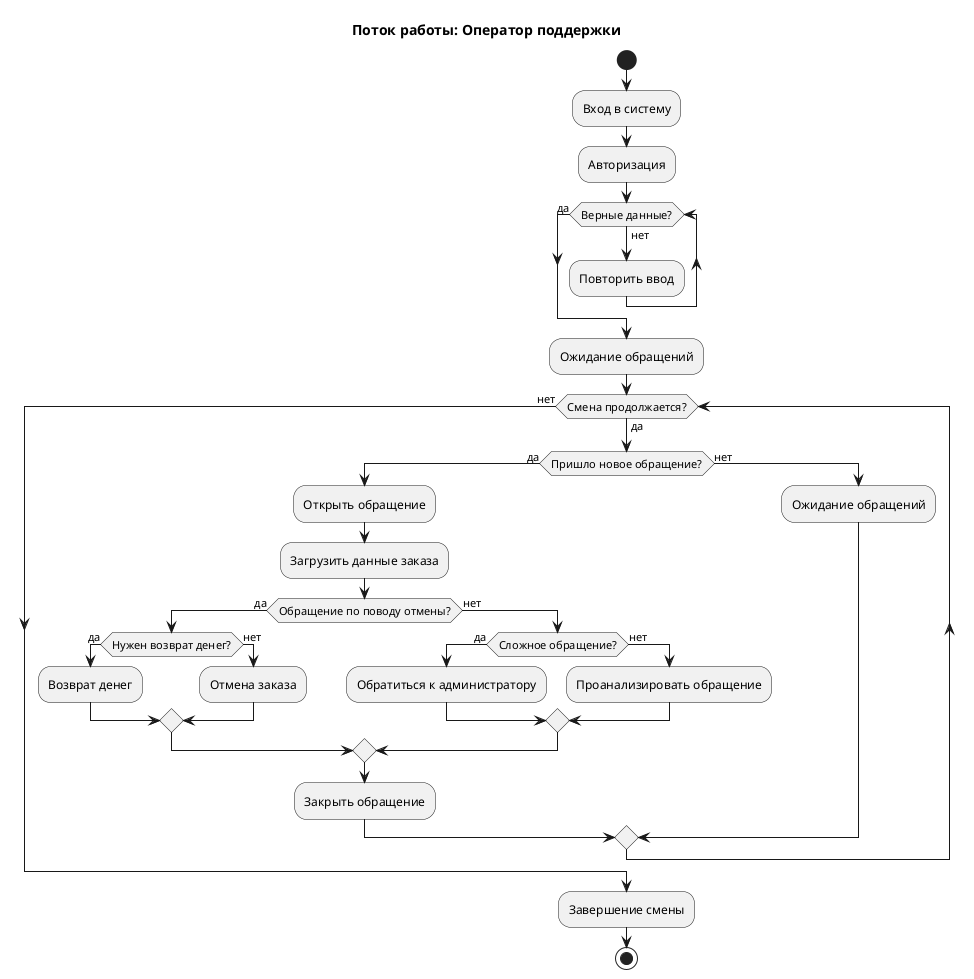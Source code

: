 @startuml
title Поток работы: Оператор поддержки
skinparam defaultFontName "Arial"
start
:Вход в систему;
:Авторизация;

while (Верные данные?) is (нет)
  :Повторить ввод;
endwhile (да)

:Ожидание обращений;

while (Смена продолжается?) is (да)
  if (Пришло новое обращение?) then (да)
    :Открыть обращение;
    :Загрузить данные заказа;

    if (Обращение по поводу отмены?) then (да)
      if (Нужен возврат денег?) then (да)
        :Возврат денег;
      else (нет)
        :Отмена заказа;
      endif
    else (нет)
      if (Сложное обращение?) then (да)
        :Обратиться к администратору;
      else (нет)
        :Проанализировать обращение;
      endif
    endif

    :Закрыть обращение;
  else (нет)
    :Ожидание обращений;
  endif
endwhile (нет)

:Завершение смены;
stop
@enduml